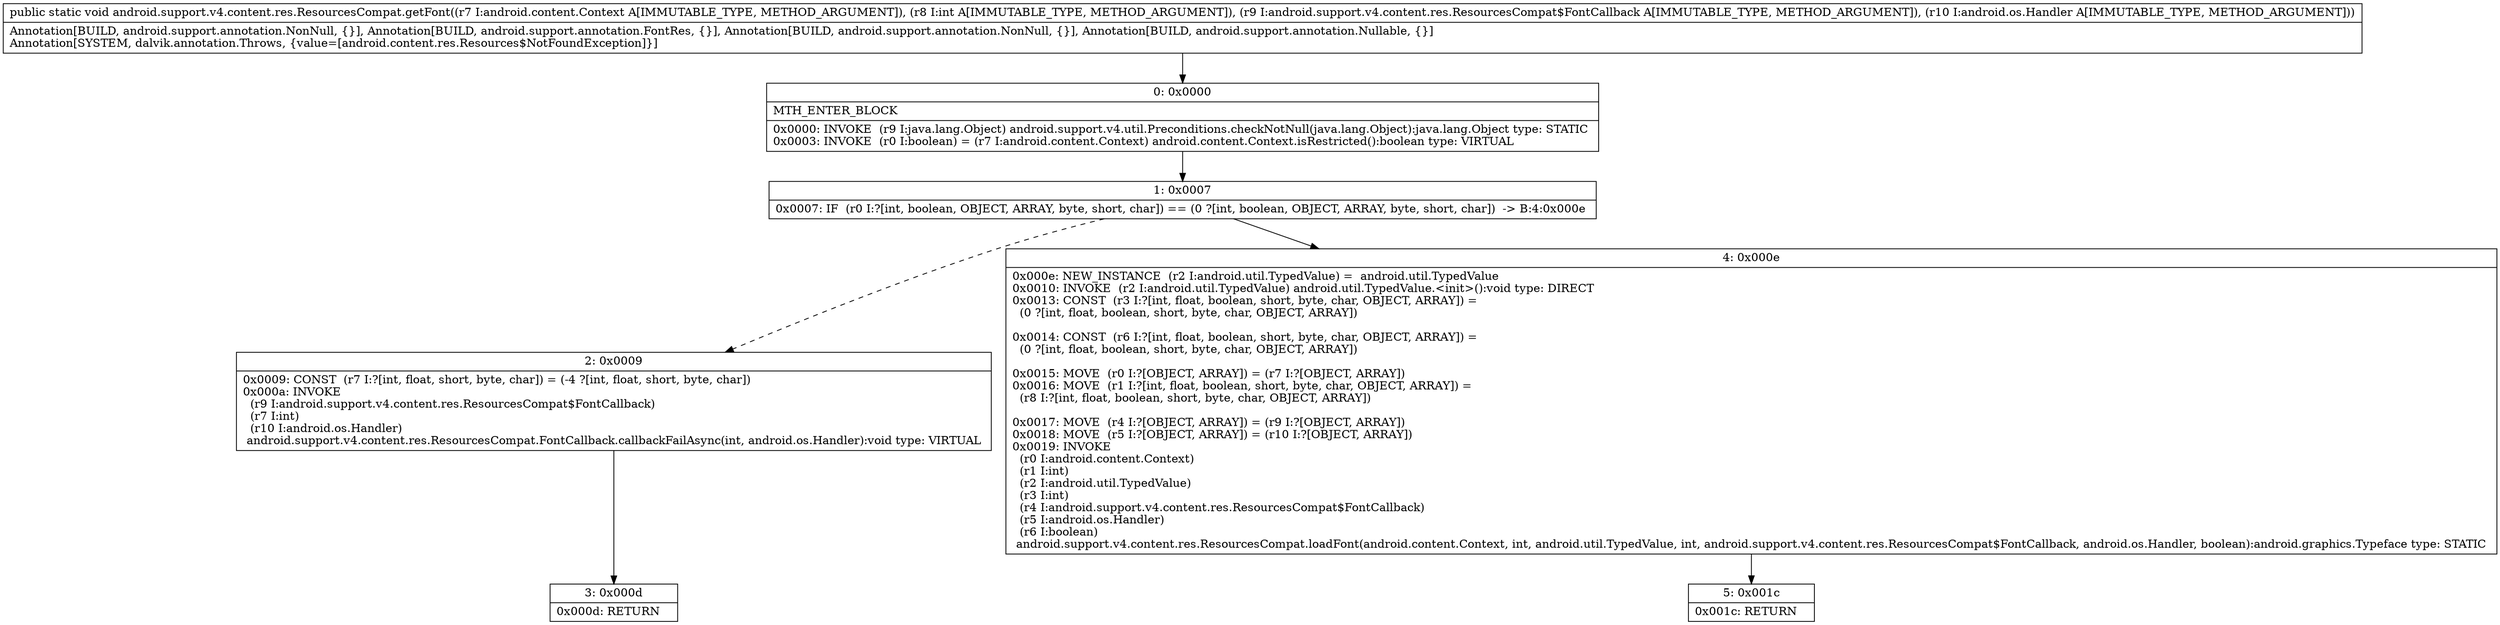 digraph "CFG forandroid.support.v4.content.res.ResourcesCompat.getFont(Landroid\/content\/Context;ILandroid\/support\/v4\/content\/res\/ResourcesCompat$FontCallback;Landroid\/os\/Handler;)V" {
Node_0 [shape=record,label="{0\:\ 0x0000|MTH_ENTER_BLOCK\l|0x0000: INVOKE  (r9 I:java.lang.Object) android.support.v4.util.Preconditions.checkNotNull(java.lang.Object):java.lang.Object type: STATIC \l0x0003: INVOKE  (r0 I:boolean) = (r7 I:android.content.Context) android.content.Context.isRestricted():boolean type: VIRTUAL \l}"];
Node_1 [shape=record,label="{1\:\ 0x0007|0x0007: IF  (r0 I:?[int, boolean, OBJECT, ARRAY, byte, short, char]) == (0 ?[int, boolean, OBJECT, ARRAY, byte, short, char])  \-\> B:4:0x000e \l}"];
Node_2 [shape=record,label="{2\:\ 0x0009|0x0009: CONST  (r7 I:?[int, float, short, byte, char]) = (\-4 ?[int, float, short, byte, char]) \l0x000a: INVOKE  \l  (r9 I:android.support.v4.content.res.ResourcesCompat$FontCallback)\l  (r7 I:int)\l  (r10 I:android.os.Handler)\l android.support.v4.content.res.ResourcesCompat.FontCallback.callbackFailAsync(int, android.os.Handler):void type: VIRTUAL \l}"];
Node_3 [shape=record,label="{3\:\ 0x000d|0x000d: RETURN   \l}"];
Node_4 [shape=record,label="{4\:\ 0x000e|0x000e: NEW_INSTANCE  (r2 I:android.util.TypedValue) =  android.util.TypedValue \l0x0010: INVOKE  (r2 I:android.util.TypedValue) android.util.TypedValue.\<init\>():void type: DIRECT \l0x0013: CONST  (r3 I:?[int, float, boolean, short, byte, char, OBJECT, ARRAY]) = \l  (0 ?[int, float, boolean, short, byte, char, OBJECT, ARRAY])\l \l0x0014: CONST  (r6 I:?[int, float, boolean, short, byte, char, OBJECT, ARRAY]) = \l  (0 ?[int, float, boolean, short, byte, char, OBJECT, ARRAY])\l \l0x0015: MOVE  (r0 I:?[OBJECT, ARRAY]) = (r7 I:?[OBJECT, ARRAY]) \l0x0016: MOVE  (r1 I:?[int, float, boolean, short, byte, char, OBJECT, ARRAY]) = \l  (r8 I:?[int, float, boolean, short, byte, char, OBJECT, ARRAY])\l \l0x0017: MOVE  (r4 I:?[OBJECT, ARRAY]) = (r9 I:?[OBJECT, ARRAY]) \l0x0018: MOVE  (r5 I:?[OBJECT, ARRAY]) = (r10 I:?[OBJECT, ARRAY]) \l0x0019: INVOKE  \l  (r0 I:android.content.Context)\l  (r1 I:int)\l  (r2 I:android.util.TypedValue)\l  (r3 I:int)\l  (r4 I:android.support.v4.content.res.ResourcesCompat$FontCallback)\l  (r5 I:android.os.Handler)\l  (r6 I:boolean)\l android.support.v4.content.res.ResourcesCompat.loadFont(android.content.Context, int, android.util.TypedValue, int, android.support.v4.content.res.ResourcesCompat$FontCallback, android.os.Handler, boolean):android.graphics.Typeface type: STATIC \l}"];
Node_5 [shape=record,label="{5\:\ 0x001c|0x001c: RETURN   \l}"];
MethodNode[shape=record,label="{public static void android.support.v4.content.res.ResourcesCompat.getFont((r7 I:android.content.Context A[IMMUTABLE_TYPE, METHOD_ARGUMENT]), (r8 I:int A[IMMUTABLE_TYPE, METHOD_ARGUMENT]), (r9 I:android.support.v4.content.res.ResourcesCompat$FontCallback A[IMMUTABLE_TYPE, METHOD_ARGUMENT]), (r10 I:android.os.Handler A[IMMUTABLE_TYPE, METHOD_ARGUMENT]))  | Annotation[BUILD, android.support.annotation.NonNull, \{\}], Annotation[BUILD, android.support.annotation.FontRes, \{\}], Annotation[BUILD, android.support.annotation.NonNull, \{\}], Annotation[BUILD, android.support.annotation.Nullable, \{\}]\lAnnotation[SYSTEM, dalvik.annotation.Throws, \{value=[android.content.res.Resources$NotFoundException]\}]\l}"];
MethodNode -> Node_0;
Node_0 -> Node_1;
Node_1 -> Node_2[style=dashed];
Node_1 -> Node_4;
Node_2 -> Node_3;
Node_4 -> Node_5;
}

